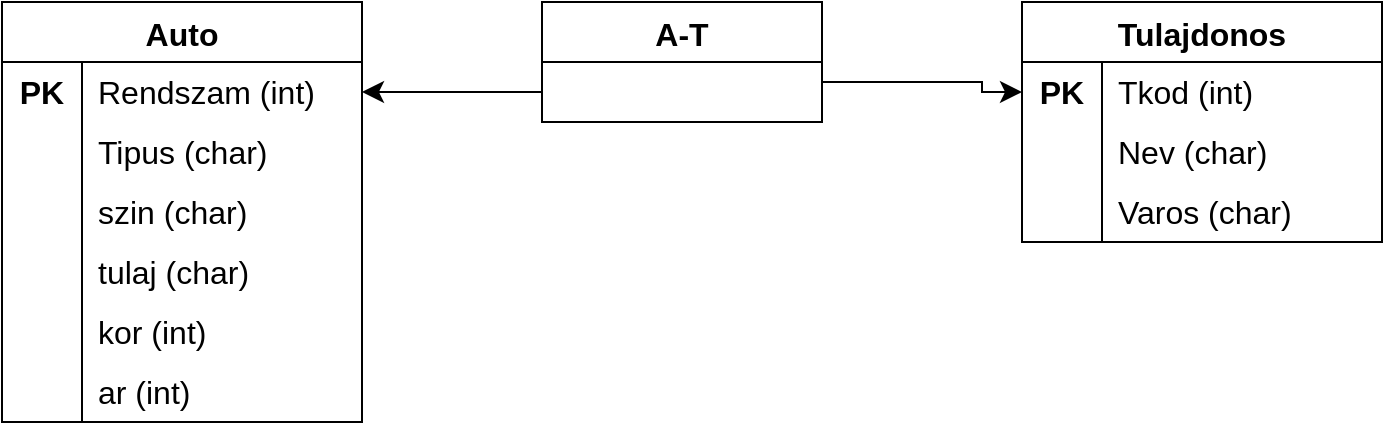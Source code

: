 <mxfile version="26.2.8">
  <diagram name="1 oldal" id="jE5xAjOpYE0IFk8gMUf7">
    <mxGraphModel dx="1027" dy="451" grid="1" gridSize="10" guides="1" tooltips="1" connect="1" arrows="1" fold="1" page="1" pageScale="1" pageWidth="827" pageHeight="1169" math="0" shadow="0">
      <root>
        <mxCell id="0" />
        <mxCell id="1" parent="0" />
        <mxCell id="hKJ-1YStUTdMmaUgmJiT-34" value="Tulajdonos" style="shape=table;startSize=30;container=1;collapsible=0;childLayout=tableLayout;fixedRows=1;rowLines=0;fontStyle=1;strokeColor=default;fontSize=16;" parent="1" vertex="1">
          <mxGeometry x="560" y="120" width="180" height="120" as="geometry" />
        </mxCell>
        <mxCell id="hKJ-1YStUTdMmaUgmJiT-35" value="" style="shape=tableRow;horizontal=0;startSize=0;swimlaneHead=0;swimlaneBody=0;top=0;left=0;bottom=0;right=0;collapsible=0;dropTarget=0;fillColor=none;points=[[0,0.5],[1,0.5]];portConstraint=eastwest;strokeColor=inherit;fontSize=16;" parent="hKJ-1YStUTdMmaUgmJiT-34" vertex="1">
          <mxGeometry y="30" width="180" height="30" as="geometry" />
        </mxCell>
        <mxCell id="hKJ-1YStUTdMmaUgmJiT-36" value="&lt;b&gt;PK&lt;/b&gt;" style="shape=partialRectangle;html=1;whiteSpace=wrap;connectable=0;fillColor=none;top=0;left=0;bottom=0;right=0;overflow=hidden;pointerEvents=1;strokeColor=inherit;fontSize=16;" parent="hKJ-1YStUTdMmaUgmJiT-35" vertex="1">
          <mxGeometry width="40" height="30" as="geometry">
            <mxRectangle width="40" height="30" as="alternateBounds" />
          </mxGeometry>
        </mxCell>
        <mxCell id="hKJ-1YStUTdMmaUgmJiT-37" value="Tkod (int)" style="shape=partialRectangle;html=1;whiteSpace=wrap;connectable=0;fillColor=none;top=0;left=0;bottom=0;right=0;align=left;spacingLeft=6;overflow=hidden;strokeColor=inherit;fontSize=16;" parent="hKJ-1YStUTdMmaUgmJiT-35" vertex="1">
          <mxGeometry x="40" width="140" height="30" as="geometry">
            <mxRectangle width="140" height="30" as="alternateBounds" />
          </mxGeometry>
        </mxCell>
        <mxCell id="hKJ-1YStUTdMmaUgmJiT-38" value="" style="shape=tableRow;horizontal=0;startSize=0;swimlaneHead=0;swimlaneBody=0;top=0;left=0;bottom=0;right=0;collapsible=0;dropTarget=0;fillColor=none;points=[[0,0.5],[1,0.5]];portConstraint=eastwest;strokeColor=inherit;fontSize=16;" parent="hKJ-1YStUTdMmaUgmJiT-34" vertex="1">
          <mxGeometry y="60" width="180" height="30" as="geometry" />
        </mxCell>
        <mxCell id="hKJ-1YStUTdMmaUgmJiT-39" value="" style="shape=partialRectangle;html=1;whiteSpace=wrap;connectable=0;fillColor=none;top=0;left=0;bottom=0;right=0;overflow=hidden;strokeColor=inherit;fontSize=16;" parent="hKJ-1YStUTdMmaUgmJiT-38" vertex="1">
          <mxGeometry width="40" height="30" as="geometry">
            <mxRectangle width="40" height="30" as="alternateBounds" />
          </mxGeometry>
        </mxCell>
        <mxCell id="hKJ-1YStUTdMmaUgmJiT-40" value="Nev (char)" style="shape=partialRectangle;html=1;whiteSpace=wrap;connectable=0;fillColor=none;top=0;left=0;bottom=0;right=0;align=left;spacingLeft=6;overflow=hidden;strokeColor=inherit;fontSize=16;" parent="hKJ-1YStUTdMmaUgmJiT-38" vertex="1">
          <mxGeometry x="40" width="140" height="30" as="geometry">
            <mxRectangle width="140" height="30" as="alternateBounds" />
          </mxGeometry>
        </mxCell>
        <mxCell id="hKJ-1YStUTdMmaUgmJiT-41" value="" style="shape=tableRow;horizontal=0;startSize=0;swimlaneHead=0;swimlaneBody=0;top=0;left=0;bottom=0;right=0;collapsible=0;dropTarget=0;fillColor=none;points=[[0,0.5],[1,0.5]];portConstraint=eastwest;strokeColor=inherit;fontSize=16;" parent="hKJ-1YStUTdMmaUgmJiT-34" vertex="1">
          <mxGeometry y="90" width="180" height="30" as="geometry" />
        </mxCell>
        <mxCell id="hKJ-1YStUTdMmaUgmJiT-42" value="" style="shape=partialRectangle;html=1;whiteSpace=wrap;connectable=0;fillColor=none;top=0;left=0;bottom=0;right=0;overflow=hidden;strokeColor=inherit;fontSize=16;" parent="hKJ-1YStUTdMmaUgmJiT-41" vertex="1">
          <mxGeometry width="40" height="30" as="geometry">
            <mxRectangle width="40" height="30" as="alternateBounds" />
          </mxGeometry>
        </mxCell>
        <mxCell id="hKJ-1YStUTdMmaUgmJiT-43" value="Varos (char)" style="shape=partialRectangle;html=1;whiteSpace=wrap;connectable=0;fillColor=none;top=0;left=0;bottom=0;right=0;align=left;spacingLeft=6;overflow=hidden;strokeColor=inherit;fontSize=16;" parent="hKJ-1YStUTdMmaUgmJiT-41" vertex="1">
          <mxGeometry x="40" width="140" height="30" as="geometry">
            <mxRectangle width="140" height="30" as="alternateBounds" />
          </mxGeometry>
        </mxCell>
        <mxCell id="hKJ-1YStUTdMmaUgmJiT-44" value="Auto" style="shape=table;startSize=30;container=1;collapsible=0;childLayout=tableLayout;fixedRows=1;rowLines=0;fontStyle=1;strokeColor=default;fontSize=16;" parent="1" vertex="1">
          <mxGeometry x="50" y="120" width="180" height="210" as="geometry" />
        </mxCell>
        <mxCell id="hKJ-1YStUTdMmaUgmJiT-45" value="" style="shape=tableRow;horizontal=0;startSize=0;swimlaneHead=0;swimlaneBody=0;top=0;left=0;bottom=0;right=0;collapsible=0;dropTarget=0;fillColor=none;points=[[0,0.5],[1,0.5]];portConstraint=eastwest;strokeColor=inherit;fontSize=16;" parent="hKJ-1YStUTdMmaUgmJiT-44" vertex="1">
          <mxGeometry y="30" width="180" height="30" as="geometry" />
        </mxCell>
        <mxCell id="hKJ-1YStUTdMmaUgmJiT-46" value="&lt;b&gt;PK&lt;/b&gt;" style="shape=partialRectangle;html=1;whiteSpace=wrap;connectable=0;fillColor=none;top=0;left=0;bottom=0;right=0;overflow=hidden;pointerEvents=1;strokeColor=inherit;fontSize=16;" parent="hKJ-1YStUTdMmaUgmJiT-45" vertex="1">
          <mxGeometry width="40" height="30" as="geometry">
            <mxRectangle width="40" height="30" as="alternateBounds" />
          </mxGeometry>
        </mxCell>
        <mxCell id="hKJ-1YStUTdMmaUgmJiT-47" value="Rendszam (int)" style="shape=partialRectangle;html=1;whiteSpace=wrap;connectable=0;fillColor=none;top=0;left=0;bottom=0;right=0;align=left;spacingLeft=6;overflow=hidden;strokeColor=inherit;fontSize=16;" parent="hKJ-1YStUTdMmaUgmJiT-45" vertex="1">
          <mxGeometry x="40" width="140" height="30" as="geometry">
            <mxRectangle width="140" height="30" as="alternateBounds" />
          </mxGeometry>
        </mxCell>
        <mxCell id="hKJ-1YStUTdMmaUgmJiT-48" value="" style="shape=tableRow;horizontal=0;startSize=0;swimlaneHead=0;swimlaneBody=0;top=0;left=0;bottom=0;right=0;collapsible=0;dropTarget=0;fillColor=none;points=[[0,0.5],[1,0.5]];portConstraint=eastwest;strokeColor=inherit;fontSize=16;" parent="hKJ-1YStUTdMmaUgmJiT-44" vertex="1">
          <mxGeometry y="60" width="180" height="30" as="geometry" />
        </mxCell>
        <mxCell id="hKJ-1YStUTdMmaUgmJiT-49" value="" style="shape=partialRectangle;html=1;whiteSpace=wrap;connectable=0;fillColor=none;top=0;left=0;bottom=0;right=0;overflow=hidden;strokeColor=inherit;fontSize=16;" parent="hKJ-1YStUTdMmaUgmJiT-48" vertex="1">
          <mxGeometry width="40" height="30" as="geometry">
            <mxRectangle width="40" height="30" as="alternateBounds" />
          </mxGeometry>
        </mxCell>
        <mxCell id="hKJ-1YStUTdMmaUgmJiT-50" value="Tipus (char)" style="shape=partialRectangle;html=1;whiteSpace=wrap;connectable=0;fillColor=none;top=0;left=0;bottom=0;right=0;align=left;spacingLeft=6;overflow=hidden;strokeColor=inherit;fontSize=16;" parent="hKJ-1YStUTdMmaUgmJiT-48" vertex="1">
          <mxGeometry x="40" width="140" height="30" as="geometry">
            <mxRectangle width="140" height="30" as="alternateBounds" />
          </mxGeometry>
        </mxCell>
        <mxCell id="hKJ-1YStUTdMmaUgmJiT-51" value="" style="shape=tableRow;horizontal=0;startSize=0;swimlaneHead=0;swimlaneBody=0;top=0;left=0;bottom=0;right=0;collapsible=0;dropTarget=0;fillColor=none;points=[[0,0.5],[1,0.5]];portConstraint=eastwest;strokeColor=inherit;fontSize=16;" parent="hKJ-1YStUTdMmaUgmJiT-44" vertex="1">
          <mxGeometry y="90" width="180" height="30" as="geometry" />
        </mxCell>
        <mxCell id="hKJ-1YStUTdMmaUgmJiT-52" value="" style="shape=partialRectangle;html=1;whiteSpace=wrap;connectable=0;fillColor=none;top=0;left=0;bottom=0;right=0;overflow=hidden;strokeColor=inherit;fontSize=16;" parent="hKJ-1YStUTdMmaUgmJiT-51" vertex="1">
          <mxGeometry width="40" height="30" as="geometry">
            <mxRectangle width="40" height="30" as="alternateBounds" />
          </mxGeometry>
        </mxCell>
        <mxCell id="hKJ-1YStUTdMmaUgmJiT-53" value="szin (char)" style="shape=partialRectangle;html=1;whiteSpace=wrap;connectable=0;fillColor=none;top=0;left=0;bottom=0;right=0;align=left;spacingLeft=6;overflow=hidden;strokeColor=inherit;fontSize=16;" parent="hKJ-1YStUTdMmaUgmJiT-51" vertex="1">
          <mxGeometry x="40" width="140" height="30" as="geometry">
            <mxRectangle width="140" height="30" as="alternateBounds" />
          </mxGeometry>
        </mxCell>
        <mxCell id="hKJ-1YStUTdMmaUgmJiT-63" style="shape=tableRow;horizontal=0;startSize=0;swimlaneHead=0;swimlaneBody=0;top=0;left=0;bottom=0;right=0;collapsible=0;dropTarget=0;fillColor=none;points=[[0,0.5],[1,0.5]];portConstraint=eastwest;strokeColor=inherit;fontSize=16;" parent="hKJ-1YStUTdMmaUgmJiT-44" vertex="1">
          <mxGeometry y="120" width="180" height="30" as="geometry" />
        </mxCell>
        <mxCell id="hKJ-1YStUTdMmaUgmJiT-64" style="shape=partialRectangle;html=1;whiteSpace=wrap;connectable=0;fillColor=none;top=0;left=0;bottom=0;right=0;overflow=hidden;strokeColor=inherit;fontSize=16;" parent="hKJ-1YStUTdMmaUgmJiT-63" vertex="1">
          <mxGeometry width="40" height="30" as="geometry">
            <mxRectangle width="40" height="30" as="alternateBounds" />
          </mxGeometry>
        </mxCell>
        <mxCell id="hKJ-1YStUTdMmaUgmJiT-65" value="tulaj (char)" style="shape=partialRectangle;html=1;whiteSpace=wrap;connectable=0;fillColor=none;top=0;left=0;bottom=0;right=0;align=left;spacingLeft=6;overflow=hidden;strokeColor=inherit;fontSize=16;" parent="hKJ-1YStUTdMmaUgmJiT-63" vertex="1">
          <mxGeometry x="40" width="140" height="30" as="geometry">
            <mxRectangle width="140" height="30" as="alternateBounds" />
          </mxGeometry>
        </mxCell>
        <mxCell id="hKJ-1YStUTdMmaUgmJiT-60" style="shape=tableRow;horizontal=0;startSize=0;swimlaneHead=0;swimlaneBody=0;top=0;left=0;bottom=0;right=0;collapsible=0;dropTarget=0;fillColor=none;points=[[0,0.5],[1,0.5]];portConstraint=eastwest;strokeColor=inherit;fontSize=16;" parent="hKJ-1YStUTdMmaUgmJiT-44" vertex="1">
          <mxGeometry y="150" width="180" height="30" as="geometry" />
        </mxCell>
        <mxCell id="hKJ-1YStUTdMmaUgmJiT-61" style="shape=partialRectangle;html=1;whiteSpace=wrap;connectable=0;fillColor=none;top=0;left=0;bottom=0;right=0;overflow=hidden;strokeColor=inherit;fontSize=16;" parent="hKJ-1YStUTdMmaUgmJiT-60" vertex="1">
          <mxGeometry width="40" height="30" as="geometry">
            <mxRectangle width="40" height="30" as="alternateBounds" />
          </mxGeometry>
        </mxCell>
        <mxCell id="hKJ-1YStUTdMmaUgmJiT-62" value="kor (int)" style="shape=partialRectangle;html=1;whiteSpace=wrap;connectable=0;fillColor=none;top=0;left=0;bottom=0;right=0;align=left;spacingLeft=6;overflow=hidden;strokeColor=inherit;fontSize=16;" parent="hKJ-1YStUTdMmaUgmJiT-60" vertex="1">
          <mxGeometry x="40" width="140" height="30" as="geometry">
            <mxRectangle width="140" height="30" as="alternateBounds" />
          </mxGeometry>
        </mxCell>
        <mxCell id="hKJ-1YStUTdMmaUgmJiT-66" style="shape=tableRow;horizontal=0;startSize=0;swimlaneHead=0;swimlaneBody=0;top=0;left=0;bottom=0;right=0;collapsible=0;dropTarget=0;fillColor=none;points=[[0,0.5],[1,0.5]];portConstraint=eastwest;strokeColor=inherit;fontSize=16;" parent="hKJ-1YStUTdMmaUgmJiT-44" vertex="1">
          <mxGeometry y="180" width="180" height="30" as="geometry" />
        </mxCell>
        <mxCell id="hKJ-1YStUTdMmaUgmJiT-67" style="shape=partialRectangle;html=1;whiteSpace=wrap;connectable=0;fillColor=none;top=0;left=0;bottom=0;right=0;overflow=hidden;strokeColor=inherit;fontSize=16;" parent="hKJ-1YStUTdMmaUgmJiT-66" vertex="1">
          <mxGeometry width="40" height="30" as="geometry">
            <mxRectangle width="40" height="30" as="alternateBounds" />
          </mxGeometry>
        </mxCell>
        <mxCell id="hKJ-1YStUTdMmaUgmJiT-68" value="ar (int)" style="shape=partialRectangle;html=1;whiteSpace=wrap;connectable=0;fillColor=none;top=0;left=0;bottom=0;right=0;align=left;spacingLeft=6;overflow=hidden;strokeColor=inherit;fontSize=16;" parent="hKJ-1YStUTdMmaUgmJiT-66" vertex="1">
          <mxGeometry x="40" width="140" height="30" as="geometry">
            <mxRectangle width="140" height="30" as="alternateBounds" />
          </mxGeometry>
        </mxCell>
        <mxCell id="hKJ-1YStUTdMmaUgmJiT-69" value="A-T" style="shape=table;startSize=30;container=1;collapsible=0;childLayout=tableLayout;fixedRows=1;rowLines=0;fontStyle=1;strokeColor=default;fontSize=16;" parent="1" vertex="1">
          <mxGeometry x="320" y="120" width="140" height="60" as="geometry" />
        </mxCell>
        <mxCell id="hKJ-1YStUTdMmaUgmJiT-70" value="" style="shape=tableRow;horizontal=0;startSize=0;swimlaneHead=0;swimlaneBody=0;top=0;left=0;bottom=0;right=0;collapsible=0;dropTarget=0;fillColor=none;points=[[0,0.5],[1,0.5]];portConstraint=eastwest;strokeColor=inherit;fontSize=16;" parent="hKJ-1YStUTdMmaUgmJiT-69" vertex="1">
          <mxGeometry y="30" width="140" height="30" as="geometry" />
        </mxCell>
        <mxCell id="hKJ-1YStUTdMmaUgmJiT-72" value="" style="shape=partialRectangle;html=1;whiteSpace=wrap;connectable=0;fillColor=none;top=0;left=0;bottom=0;right=0;align=left;spacingLeft=6;overflow=hidden;strokeColor=inherit;fontSize=16;" parent="hKJ-1YStUTdMmaUgmJiT-70" vertex="1">
          <mxGeometry width="140" height="30" as="geometry">
            <mxRectangle width="140" height="30" as="alternateBounds" />
          </mxGeometry>
        </mxCell>
        <mxCell id="hKJ-1YStUTdMmaUgmJiT-79" value="" style="edgeStyle=elbowEdgeStyle;elbow=vertical;endArrow=classic;html=1;curved=0;rounded=0;endSize=8;startSize=8;entryX=1;entryY=0.5;entryDx=0;entryDy=0;" parent="1" target="hKJ-1YStUTdMmaUgmJiT-45" edge="1">
          <mxGeometry width="50" height="50" relative="1" as="geometry">
            <mxPoint x="320" y="135" as="sourcePoint" />
            <mxPoint x="250" y="165" as="targetPoint" />
            <Array as="points">
              <mxPoint x="290" y="165" />
            </Array>
          </mxGeometry>
        </mxCell>
        <mxCell id="hKJ-1YStUTdMmaUgmJiT-81" value="" style="edgeStyle=segmentEdgeStyle;endArrow=classic;html=1;curved=0;rounded=0;endSize=8;startSize=8;entryX=0;entryY=0.5;entryDx=0;entryDy=0;" parent="1" target="hKJ-1YStUTdMmaUgmJiT-35" edge="1">
          <mxGeometry width="50" height="50" relative="1" as="geometry">
            <mxPoint x="460" y="140" as="sourcePoint" />
            <mxPoint x="510" y="90" as="targetPoint" />
            <Array as="points">
              <mxPoint x="460" y="160" />
              <mxPoint x="540" y="160" />
              <mxPoint x="540" y="165" />
            </Array>
          </mxGeometry>
        </mxCell>
      </root>
    </mxGraphModel>
  </diagram>
</mxfile>
